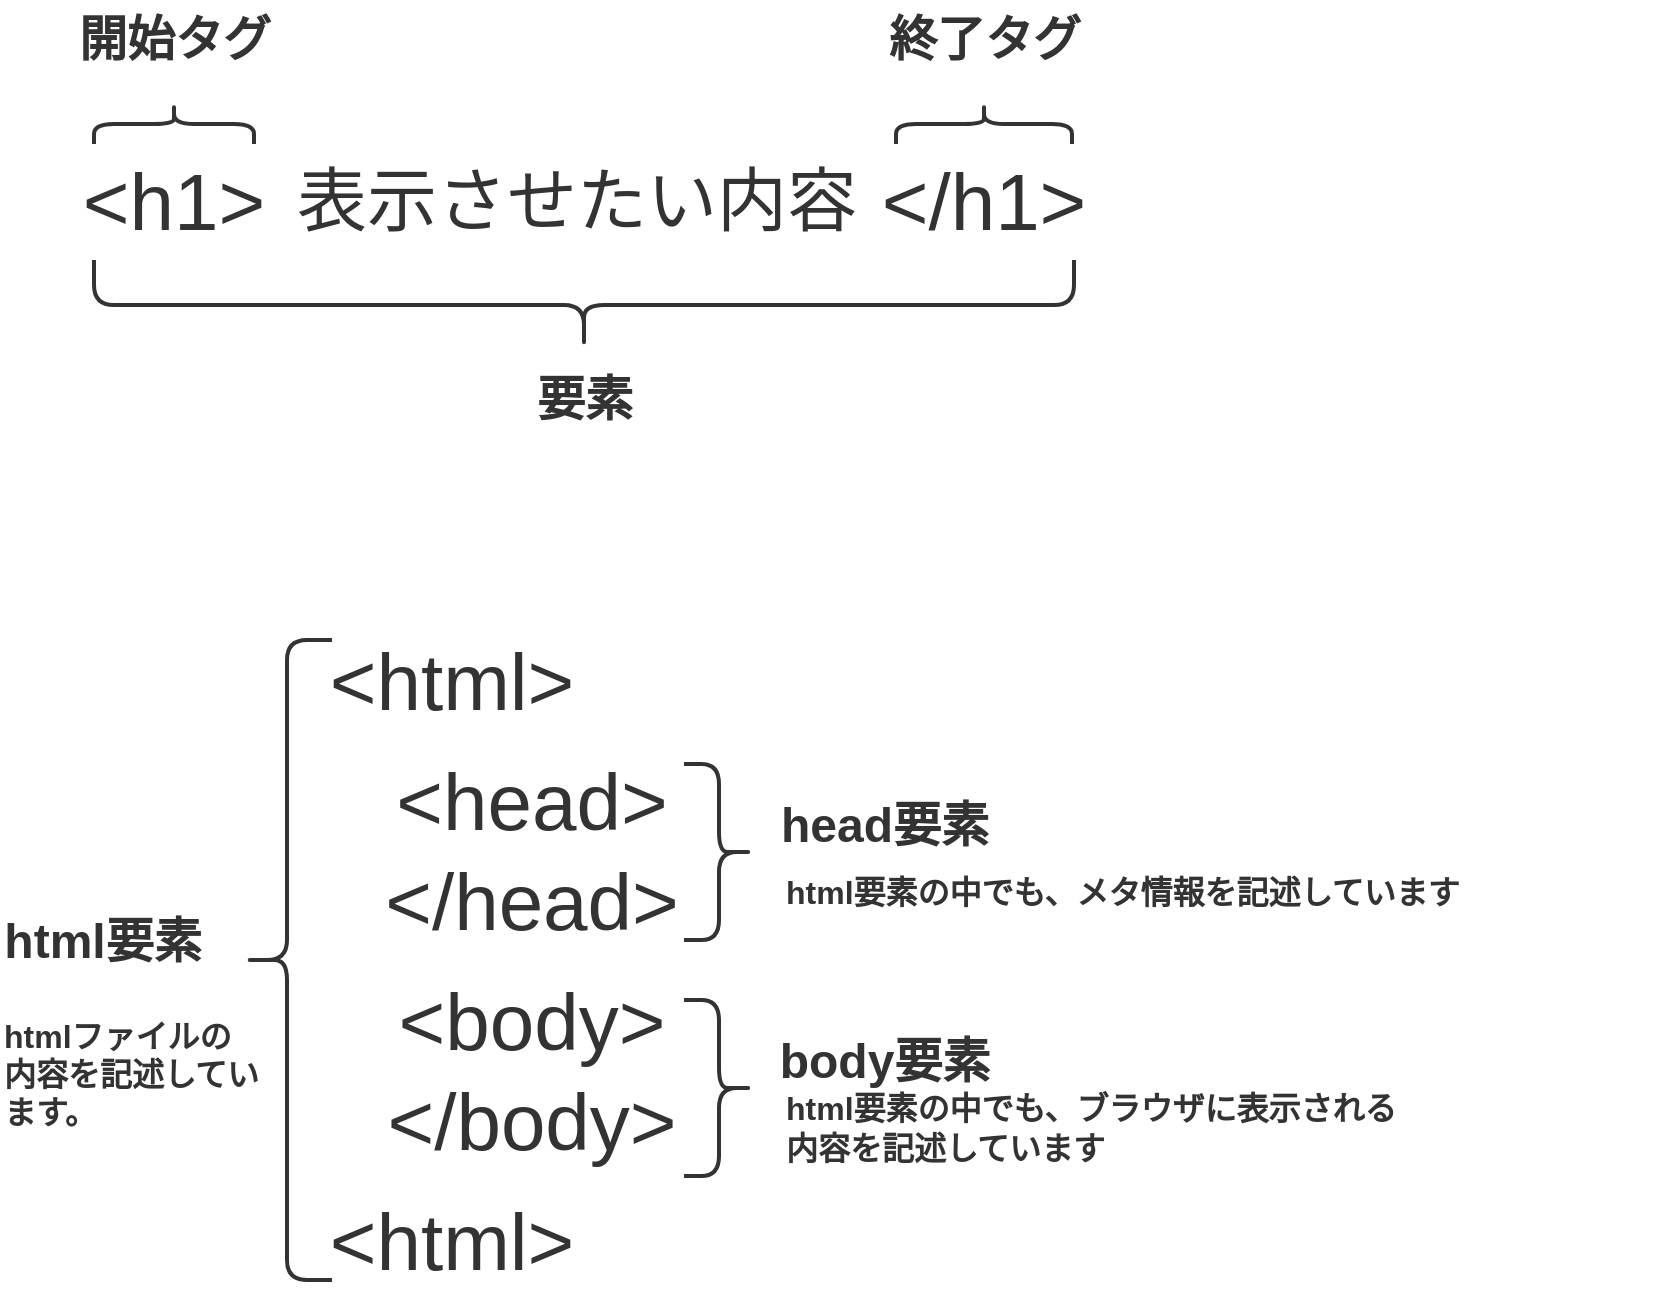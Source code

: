 <mxfile version="14.1.8" type="device"><diagram id="67B2qVPKCzjwmlKUfe3U" name="ページ1"><mxGraphModel dx="780" dy="648" grid="1" gridSize="10" guides="1" tooltips="1" connect="1" arrows="1" fold="1" page="1" pageScale="1" pageWidth="1169" pageHeight="827" math="0" shadow="0"><root><mxCell id="0"/><mxCell id="1" parent="0"/><mxCell id="6FK7CWXa5-9mBd8hkXq1-1" value="&amp;lt;h1&amp;gt;" style="text;html=1;strokeColor=none;fillColor=none;align=center;verticalAlign=middle;whiteSpace=wrap;rounded=0;fontSize=40;fontColor=#333333;" vertex="1" parent="1"><mxGeometry x="80" y="160" width="80" height="40" as="geometry"/></mxCell><mxCell id="6FK7CWXa5-9mBd8hkXq1-2" value="表示させたい内容" style="text;html=1;strokeColor=none;fillColor=none;align=center;verticalAlign=middle;whiteSpace=wrap;rounded=0;fontSize=35;fontColor=#333333;" vertex="1" parent="1"><mxGeometry x="150" y="160" width="343" height="40" as="geometry"/></mxCell><mxCell id="6FK7CWXa5-9mBd8hkXq1-3" value="&amp;lt;/h1&amp;gt;" style="text;html=1;strokeColor=none;fillColor=none;align=center;verticalAlign=middle;whiteSpace=wrap;rounded=0;fontSize=40;fontColor=#333333;" vertex="1" parent="1"><mxGeometry x="480" y="160" width="90" height="40" as="geometry"/></mxCell><mxCell id="6FK7CWXa5-9mBd8hkXq1-5" value="" style="shape=curlyBracket;whiteSpace=wrap;html=1;rounded=1;fontSize=35;rotation=90;strokeWidth=2;fontColor=#333333;strokeColor=#333333;" vertex="1" parent="1"><mxGeometry x="110" y="102" width="20" height="80" as="geometry"/></mxCell><mxCell id="6FK7CWXa5-9mBd8hkXq1-6" value="" style="shape=curlyBracket;whiteSpace=wrap;html=1;rounded=1;fontSize=35;rotation=90;strokeWidth=2;size=0.5;fontColor=#333333;strokeColor=#333333;" vertex="1" parent="1"><mxGeometry x="515" y="98" width="20" height="88" as="geometry"/></mxCell><mxCell id="6FK7CWXa5-9mBd8hkXq1-7" value="開始タグ" style="text;strokeColor=none;fillColor=none;html=1;fontSize=24;fontStyle=1;verticalAlign=middle;align=center;fontColor=#333333;" vertex="1" parent="1"><mxGeometry x="70" y="80" width="100" height="40" as="geometry"/></mxCell><mxCell id="6FK7CWXa5-9mBd8hkXq1-8" value="終了タグ" style="text;strokeColor=none;fillColor=none;html=1;fontSize=24;fontStyle=1;verticalAlign=middle;align=center;fontColor=#333333;" vertex="1" parent="1"><mxGeometry x="475" y="80" width="100" height="40" as="geometry"/></mxCell><mxCell id="6FK7CWXa5-9mBd8hkXq1-12" value="" style="shape=curlyBracket;whiteSpace=wrap;html=1;rounded=1;strokeWidth=2;fontSize=35;rotation=-90;fontColor=#333333;strokeColor=#333333;" vertex="1" parent="1"><mxGeometry x="302.5" y="-12.5" width="45" height="490" as="geometry"/></mxCell><mxCell id="6FK7CWXa5-9mBd8hkXq1-13" value="要素" style="text;strokeColor=none;fillColor=none;html=1;fontSize=24;fontStyle=1;verticalAlign=middle;align=center;fontColor=#333333;" vertex="1" parent="1"><mxGeometry x="275" y="260" width="100" height="40" as="geometry"/></mxCell><mxCell id="6FK7CWXa5-9mBd8hkXq1-14" value="&amp;lt;html&amp;gt;" style="text;html=1;strokeColor=none;fillColor=none;align=center;verticalAlign=middle;whiteSpace=wrap;rounded=0;fontSize=40;fontColor=#333333;" vertex="1" parent="1"><mxGeometry x="199" y="400" width="120" height="40" as="geometry"/></mxCell><mxCell id="6FK7CWXa5-9mBd8hkXq1-15" value="&amp;lt;html&amp;gt;" style="text;html=1;strokeColor=none;fillColor=none;align=center;verticalAlign=middle;whiteSpace=wrap;rounded=0;fontSize=40;fontColor=#333333;" vertex="1" parent="1"><mxGeometry x="199" y="680" width="120" height="40" as="geometry"/></mxCell><mxCell id="6FK7CWXa5-9mBd8hkXq1-16" value="&amp;lt;head&amp;gt;" style="text;html=1;strokeColor=none;fillColor=none;align=center;verticalAlign=middle;whiteSpace=wrap;rounded=0;fontSize=40;fontColor=#333333;" vertex="1" parent="1"><mxGeometry x="239" y="460" width="120" height="40" as="geometry"/></mxCell><mxCell id="6FK7CWXa5-9mBd8hkXq1-17" value="&amp;lt;/head&amp;gt;" style="text;html=1;strokeColor=none;fillColor=none;align=center;verticalAlign=middle;whiteSpace=wrap;rounded=0;fontSize=40;fontColor=#333333;" vertex="1" parent="1"><mxGeometry x="239" y="510" width="120" height="40" as="geometry"/></mxCell><mxCell id="6FK7CWXa5-9mBd8hkXq1-18" value="&amp;lt;body&amp;gt;" style="text;html=1;strokeColor=none;fillColor=none;align=center;verticalAlign=middle;whiteSpace=wrap;rounded=0;fontSize=40;fontColor=#333333;" vertex="1" parent="1"><mxGeometry x="239" y="570" width="120" height="40" as="geometry"/></mxCell><mxCell id="6FK7CWXa5-9mBd8hkXq1-19" value="&amp;lt;/body&amp;gt;" style="text;html=1;strokeColor=none;fillColor=none;align=center;verticalAlign=middle;whiteSpace=wrap;rounded=0;fontSize=40;fontColor=#333333;" vertex="1" parent="1"><mxGeometry x="239" y="620" width="120" height="40" as="geometry"/></mxCell><mxCell id="6FK7CWXa5-9mBd8hkXq1-20" value="" style="shape=curlyBracket;whiteSpace=wrap;html=1;rounded=1;strokeWidth=2;fontSize=35;rotation=0;fontColor=#333333;strokeColor=#333333;" vertex="1" parent="1"><mxGeometry x="154" y="400" width="45" height="320" as="geometry"/></mxCell><mxCell id="6FK7CWXa5-9mBd8hkXq1-21" value="html要素" style="text;strokeColor=none;fillColor=none;html=1;fontSize=24;fontStyle=1;verticalAlign=middle;align=center;fontColor=#333333;" vertex="1" parent="1"><mxGeometry x="34" y="531" width="100" height="40" as="geometry"/></mxCell><mxCell id="6FK7CWXa5-9mBd8hkXq1-22" value="" style="shape=curlyBracket;whiteSpace=wrap;html=1;rounded=1;fontSize=35;rotation=-180;strokeWidth=2;size=0.5;fontColor=#333333;strokeColor=#333333;" vertex="1" parent="1"><mxGeometry x="375" y="462" width="35" height="88" as="geometry"/></mxCell><mxCell id="6FK7CWXa5-9mBd8hkXq1-23" value="head要素" style="text;strokeColor=none;fillColor=none;html=1;fontSize=24;fontStyle=1;verticalAlign=middle;align=center;fontColor=#333333;" vertex="1" parent="1"><mxGeometry x="420" y="473" width="110" height="40" as="geometry"/></mxCell><mxCell id="6FK7CWXa5-9mBd8hkXq1-24" value="&lt;font style=&quot;font-size: 16px;&quot;&gt;html要素の中でも、メタ情報を記述しています&lt;/font&gt;" style="text;html=1;strokeColor=none;fillColor=none;align=left;verticalAlign=middle;whiteSpace=wrap;rounded=0;fontSize=16;fontColor=#333333;fontStyle=1" vertex="1" parent="1"><mxGeometry x="424" y="506" width="396" height="40" as="geometry"/></mxCell><mxCell id="6FK7CWXa5-9mBd8hkXq1-25" value="" style="shape=curlyBracket;whiteSpace=wrap;html=1;rounded=1;fontSize=35;rotation=-180;strokeWidth=2;size=0.5;fontColor=#333333;strokeColor=#333333;" vertex="1" parent="1"><mxGeometry x="375" y="580" width="35" height="88" as="geometry"/></mxCell><mxCell id="6FK7CWXa5-9mBd8hkXq1-26" value="body要素" style="text;strokeColor=none;fillColor=none;html=1;fontSize=24;fontStyle=1;verticalAlign=middle;align=center;fontColor=#333333;" vertex="1" parent="1"><mxGeometry x="420" y="591" width="110" height="40" as="geometry"/></mxCell><mxCell id="6FK7CWXa5-9mBd8hkXq1-27" value="&lt;font style=&quot;font-size: 16px;&quot;&gt;html要素の中でも、ブラウザに表示される&lt;br style=&quot;font-size: 16px;&quot;&gt;内容を記述しています&lt;/font&gt;" style="text;html=1;strokeColor=none;fillColor=none;align=left;verticalAlign=middle;whiteSpace=wrap;rounded=0;fontSize=16;fontColor=#333333;fontStyle=1" vertex="1" parent="1"><mxGeometry x="424" y="624" width="446" height="40" as="geometry"/></mxCell><mxCell id="6FK7CWXa5-9mBd8hkXq1-28" value="&lt;font style=&quot;font-size: 16px;&quot;&gt;htmlファイルの内容を記述しています。&lt;br style=&quot;font-size: 16px;&quot;&gt;&lt;/font&gt;" style="text;html=1;strokeColor=none;fillColor=none;align=left;verticalAlign=middle;whiteSpace=wrap;rounded=0;fontSize=16;fontColor=#333333;fontStyle=1" vertex="1" parent="1"><mxGeometry x="33" y="582" width="131" height="69" as="geometry"/></mxCell></root></mxGraphModel></diagram></mxfile>